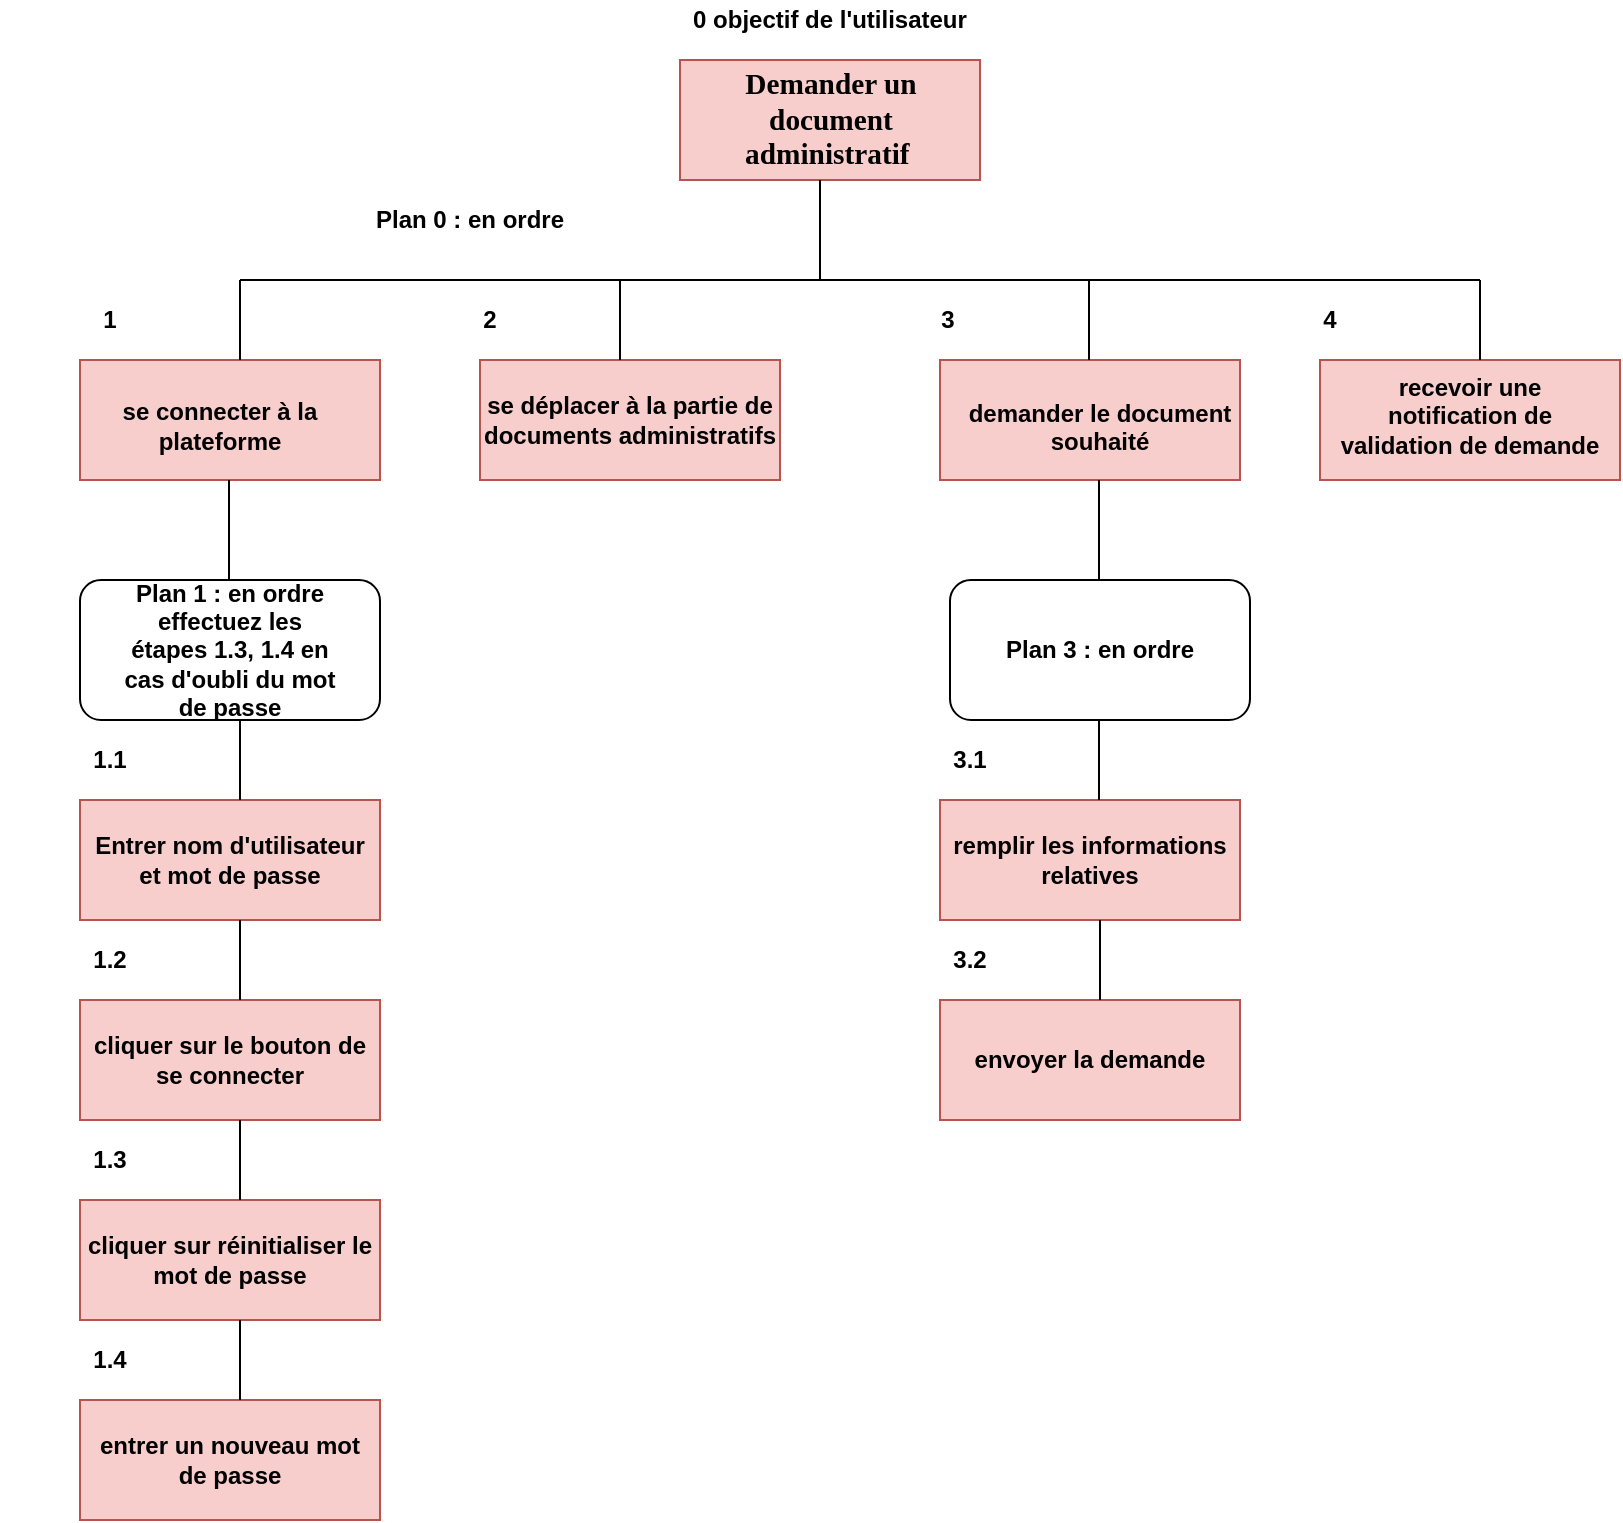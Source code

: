 <mxfile version="14.6.9" type="github" pages="2">
  <diagram id="2a0Xm6QUCXdnfK6bLUlx" name="Page-1">
    <mxGraphModel dx="1609" dy="380" grid="1" gridSize="10" guides="1" tooltips="1" connect="1" arrows="1" fold="1" page="1" pageScale="1" pageWidth="827" pageHeight="1169" math="0" shadow="0">
      <root>
        <mxCell id="0" />
        <mxCell id="1" parent="0" />
        <mxCell id="xPdku68dAkviryb7T9YK-1" value="" style="rounded=0;whiteSpace=wrap;html=1;fillColor=#f8cecc;strokeColor=#b85450;" vertex="1" parent="1">
          <mxGeometry x="40" y="80" width="150" height="60" as="geometry" />
        </mxCell>
        <mxCell id="xPdku68dAkviryb7T9YK-2" value="&lt;span style=&quot;font-size: 11.0pt ; font-family: &amp;#34;times new roman&amp;#34; , &amp;#34;serif&amp;#34;&quot;&gt;&lt;b&gt;Demander un document administratif&amp;nbsp;&lt;/b&gt;&lt;/span&gt;" style="text;html=1;strokeColor=none;fillColor=none;align=center;verticalAlign=middle;whiteSpace=wrap;rounded=0;" vertex="1" parent="1">
          <mxGeometry x="42.5" y="95" width="145" height="30" as="geometry" />
        </mxCell>
        <mxCell id="xPdku68dAkviryb7T9YK-3" value="" style="endArrow=none;html=1;" edge="1" parent="1">
          <mxGeometry width="50" height="50" relative="1" as="geometry">
            <mxPoint x="110" y="190" as="sourcePoint" />
            <mxPoint x="110" y="140" as="targetPoint" />
          </mxGeometry>
        </mxCell>
        <mxCell id="xPdku68dAkviryb7T9YK-4" value="" style="rounded=0;whiteSpace=wrap;html=1;fillColor=#f8cecc;strokeColor=#b85450;" vertex="1" parent="1">
          <mxGeometry x="-260" y="230" width="150" height="60" as="geometry" />
        </mxCell>
        <mxCell id="xPdku68dAkviryb7T9YK-5" value="" style="rounded=0;whiteSpace=wrap;html=1;fillColor=#f8cecc;strokeColor=#b85450;" vertex="1" parent="1">
          <mxGeometry x="-60" y="230" width="150" height="60" as="geometry" />
        </mxCell>
        <mxCell id="xPdku68dAkviryb7T9YK-6" value="" style="rounded=0;whiteSpace=wrap;html=1;fillColor=#f8cecc;strokeColor=#b85450;" vertex="1" parent="1">
          <mxGeometry x="170" y="230" width="150" height="60" as="geometry" />
        </mxCell>
        <mxCell id="xPdku68dAkviryb7T9YK-7" value="" style="rounded=0;whiteSpace=wrap;html=1;fillColor=#f8cecc;strokeColor=#b85450;" vertex="1" parent="1">
          <mxGeometry x="360" y="230" width="150" height="60" as="geometry" />
        </mxCell>
        <mxCell id="xPdku68dAkviryb7T9YK-8" value="" style="endArrow=none;html=1;" edge="1" parent="1">
          <mxGeometry width="50" height="50" relative="1" as="geometry">
            <mxPoint x="-180" y="190" as="sourcePoint" />
            <mxPoint x="110" y="190" as="targetPoint" />
          </mxGeometry>
        </mxCell>
        <mxCell id="xPdku68dAkviryb7T9YK-9" value="" style="endArrow=none;html=1;" edge="1" parent="1">
          <mxGeometry width="50" height="50" relative="1" as="geometry">
            <mxPoint x="-180" y="230" as="sourcePoint" />
            <mxPoint x="-180" y="190" as="targetPoint" />
          </mxGeometry>
        </mxCell>
        <mxCell id="xPdku68dAkviryb7T9YK-10" value="" style="endArrow=none;html=1;" edge="1" parent="1">
          <mxGeometry width="50" height="50" relative="1" as="geometry">
            <mxPoint x="10" y="230" as="sourcePoint" />
            <mxPoint x="10" y="190" as="targetPoint" />
          </mxGeometry>
        </mxCell>
        <mxCell id="xPdku68dAkviryb7T9YK-11" value="" style="endArrow=none;html=1;" edge="1" parent="1">
          <mxGeometry width="50" height="50" relative="1" as="geometry">
            <mxPoint x="100" y="190" as="sourcePoint" />
            <mxPoint x="440" y="190" as="targetPoint" />
          </mxGeometry>
        </mxCell>
        <mxCell id="xPdku68dAkviryb7T9YK-12" value="" style="endArrow=none;html=1;" edge="1" parent="1">
          <mxGeometry width="50" height="50" relative="1" as="geometry">
            <mxPoint x="244.5" y="230" as="sourcePoint" />
            <mxPoint x="244.5" y="190" as="targetPoint" />
          </mxGeometry>
        </mxCell>
        <mxCell id="xPdku68dAkviryb7T9YK-13" value="" style="endArrow=none;html=1;" edge="1" parent="1">
          <mxGeometry width="50" height="50" relative="1" as="geometry">
            <mxPoint x="440" y="230" as="sourcePoint" />
            <mxPoint x="440" y="190" as="targetPoint" />
          </mxGeometry>
        </mxCell>
        <mxCell id="xPdku68dAkviryb7T9YK-14" value="&lt;b&gt;se connecter à la plateforme&lt;/b&gt;" style="text;html=1;strokeColor=none;fillColor=none;align=center;verticalAlign=middle;whiteSpace=wrap;rounded=0;" vertex="1" parent="1">
          <mxGeometry x="-270" y="245" width="160" height="35" as="geometry" />
        </mxCell>
        <mxCell id="xPdku68dAkviryb7T9YK-15" value="&lt;b&gt;Plan 0 : en ordre&lt;/b&gt;" style="text;html=1;strokeColor=none;fillColor=none;align=center;verticalAlign=middle;whiteSpace=wrap;rounded=0;" vertex="1" parent="1">
          <mxGeometry x="-120" y="150" width="110" height="20" as="geometry" />
        </mxCell>
        <mxCell id="xPdku68dAkviryb7T9YK-16" value="&lt;b&gt;0&amp;nbsp;objectif de l&#39;utilisateur&lt;/b&gt;" style="text;html=1;strokeColor=none;fillColor=none;align=center;verticalAlign=middle;whiteSpace=wrap;rounded=0;" vertex="1" parent="1">
          <mxGeometry x="40" y="50" width="150" height="20" as="geometry" />
        </mxCell>
        <mxCell id="xPdku68dAkviryb7T9YK-18" value="" style="rounded=1;whiteSpace=wrap;html=1;" vertex="1" parent="1">
          <mxGeometry x="-260" y="340" width="150" height="70" as="geometry" />
        </mxCell>
        <mxCell id="xPdku68dAkviryb7T9YK-19" value="&lt;b&gt;Plan 1 : en ordre&lt;br&gt;effectuez les étapes 1.3, 1.4 en cas d&#39;oubli du mot de passe&lt;/b&gt;" style="text;html=1;strokeColor=none;fillColor=none;align=center;verticalAlign=middle;whiteSpace=wrap;rounded=0;" vertex="1" parent="1">
          <mxGeometry x="-240" y="350" width="110" height="50" as="geometry" />
        </mxCell>
        <mxCell id="xPdku68dAkviryb7T9YK-20" value="" style="endArrow=none;html=1;" edge="1" parent="1">
          <mxGeometry width="50" height="50" relative="1" as="geometry">
            <mxPoint x="-185.5" y="340" as="sourcePoint" />
            <mxPoint x="-185.5" y="290" as="targetPoint" />
          </mxGeometry>
        </mxCell>
        <mxCell id="xPdku68dAkviryb7T9YK-21" value="&lt;b&gt;1&lt;/b&gt;" style="text;html=1;strokeColor=none;fillColor=none;align=center;verticalAlign=middle;whiteSpace=wrap;rounded=0;" vertex="1" parent="1">
          <mxGeometry x="-300" y="200" width="110" height="20" as="geometry" />
        </mxCell>
        <mxCell id="xPdku68dAkviryb7T9YK-23" value="&lt;b&gt;2&lt;/b&gt;" style="text;html=1;strokeColor=none;fillColor=none;align=center;verticalAlign=middle;whiteSpace=wrap;rounded=0;" vertex="1" parent="1">
          <mxGeometry x="-110" y="200" width="110" height="20" as="geometry" />
        </mxCell>
        <mxCell id="xPdku68dAkviryb7T9YK-24" value="&lt;b&gt;3&lt;/b&gt;" style="text;html=1;strokeColor=none;fillColor=none;align=center;verticalAlign=middle;whiteSpace=wrap;rounded=0;" vertex="1" parent="1">
          <mxGeometry x="119" y="200" width="110" height="20" as="geometry" />
        </mxCell>
        <mxCell id="xPdku68dAkviryb7T9YK-25" value="&lt;b&gt;4&lt;/b&gt;" style="text;html=1;strokeColor=none;fillColor=none;align=center;verticalAlign=middle;whiteSpace=wrap;rounded=0;" vertex="1" parent="1">
          <mxGeometry x="310" y="200" width="110" height="20" as="geometry" />
        </mxCell>
        <mxCell id="xPdku68dAkviryb7T9YK-26" value="&lt;b&gt;se déplacer à la partie de documents administratifs&lt;/b&gt;" style="text;html=1;strokeColor=none;fillColor=none;align=center;verticalAlign=middle;whiteSpace=wrap;rounded=0;" vertex="1" parent="1">
          <mxGeometry x="-65" y="241.25" width="160" height="37.5" as="geometry" />
        </mxCell>
        <mxCell id="xPdku68dAkviryb7T9YK-27" value="&lt;b&gt;demander le document souhaité&lt;/b&gt;" style="text;whiteSpace=wrap;html=1;align=center;" vertex="1" parent="1">
          <mxGeometry x="180" y="242.5" width="140" height="35" as="geometry" />
        </mxCell>
        <mxCell id="xPdku68dAkviryb7T9YK-28" value="" style="rounded=1;whiteSpace=wrap;html=1;" vertex="1" parent="1">
          <mxGeometry x="175" y="340" width="150" height="70" as="geometry" />
        </mxCell>
        <mxCell id="xPdku68dAkviryb7T9YK-29" value="&lt;b&gt;Plan 3 : en ordre&lt;br&gt;&lt;/b&gt;" style="text;html=1;strokeColor=none;fillColor=none;align=center;verticalAlign=middle;whiteSpace=wrap;rounded=0;" vertex="1" parent="1">
          <mxGeometry x="195" y="350" width="110" height="50" as="geometry" />
        </mxCell>
        <mxCell id="xPdku68dAkviryb7T9YK-30" value="" style="endArrow=none;html=1;" edge="1" parent="1">
          <mxGeometry width="50" height="50" relative="1" as="geometry">
            <mxPoint x="249.5" y="340" as="sourcePoint" />
            <mxPoint x="249.5" y="290" as="targetPoint" />
          </mxGeometry>
        </mxCell>
        <mxCell id="xPdku68dAkviryb7T9YK-31" value="&lt;b&gt;recevoir une notification de validation de demande&lt;/b&gt;" style="text;whiteSpace=wrap;html=1;align=center;" vertex="1" parent="1">
          <mxGeometry x="365" y="230" width="140" height="35" as="geometry" />
        </mxCell>
        <mxCell id="xPdku68dAkviryb7T9YK-39" value="" style="rounded=0;whiteSpace=wrap;html=1;fillColor=#f8cecc;strokeColor=#b85450;" vertex="1" parent="1">
          <mxGeometry x="-260" y="450" width="150" height="60" as="geometry" />
        </mxCell>
        <mxCell id="xPdku68dAkviryb7T9YK-40" value="" style="endArrow=none;html=1;" edge="1" parent="1">
          <mxGeometry width="50" height="50" relative="1" as="geometry">
            <mxPoint x="-180" y="450" as="sourcePoint" />
            <mxPoint x="-180" y="410" as="targetPoint" />
          </mxGeometry>
        </mxCell>
        <mxCell id="xPdku68dAkviryb7T9YK-41" value="&lt;b&gt;Entrer nom d&#39;utilisateur et mot de passe&lt;/b&gt;" style="text;html=1;strokeColor=none;fillColor=none;align=center;verticalAlign=middle;whiteSpace=wrap;rounded=0;" vertex="1" parent="1">
          <mxGeometry x="-260" y="460" width="150" height="40" as="geometry" />
        </mxCell>
        <mxCell id="xPdku68dAkviryb7T9YK-42" value="&lt;b&gt;1.1&lt;/b&gt;" style="text;html=1;strokeColor=none;fillColor=none;align=center;verticalAlign=middle;whiteSpace=wrap;rounded=0;" vertex="1" parent="1">
          <mxGeometry x="-300" y="420" width="110" height="20" as="geometry" />
        </mxCell>
        <mxCell id="xPdku68dAkviryb7T9YK-43" value="" style="rounded=0;whiteSpace=wrap;html=1;fillColor=#f8cecc;strokeColor=#b85450;" vertex="1" parent="1">
          <mxGeometry x="-260" y="550" width="150" height="60" as="geometry" />
        </mxCell>
        <mxCell id="xPdku68dAkviryb7T9YK-44" value="" style="endArrow=none;html=1;" edge="1" parent="1">
          <mxGeometry width="50" height="50" relative="1" as="geometry">
            <mxPoint x="-180" y="550" as="sourcePoint" />
            <mxPoint x="-180" y="510" as="targetPoint" />
          </mxGeometry>
        </mxCell>
        <mxCell id="xPdku68dAkviryb7T9YK-45" value="&lt;b&gt;cliquer sur le bouton de se connecter&lt;/b&gt;" style="text;html=1;strokeColor=none;fillColor=none;align=center;verticalAlign=middle;whiteSpace=wrap;rounded=0;" vertex="1" parent="1">
          <mxGeometry x="-255" y="562.5" width="140" height="35" as="geometry" />
        </mxCell>
        <mxCell id="xPdku68dAkviryb7T9YK-46" value="&lt;b&gt;1.2&lt;/b&gt;" style="text;html=1;strokeColor=none;fillColor=none;align=center;verticalAlign=middle;whiteSpace=wrap;rounded=0;" vertex="1" parent="1">
          <mxGeometry x="-300" y="520" width="110" height="20" as="geometry" />
        </mxCell>
        <mxCell id="xPdku68dAkviryb7T9YK-47" value="" style="rounded=0;whiteSpace=wrap;html=1;fillColor=#f8cecc;strokeColor=#b85450;" vertex="1" parent="1">
          <mxGeometry x="-260" y="650" width="150" height="60" as="geometry" />
        </mxCell>
        <mxCell id="xPdku68dAkviryb7T9YK-48" value="&lt;b&gt;cliquer sur réinitialiser le mot de passe&lt;/b&gt;" style="text;html=1;strokeColor=none;fillColor=none;align=center;verticalAlign=middle;whiteSpace=wrap;rounded=0;" vertex="1" parent="1">
          <mxGeometry x="-260" y="660" width="150" height="40" as="geometry" />
        </mxCell>
        <mxCell id="xPdku68dAkviryb7T9YK-49" value="&lt;b&gt;1.3&lt;/b&gt;" style="text;html=1;strokeColor=none;fillColor=none;align=center;verticalAlign=middle;whiteSpace=wrap;rounded=0;" vertex="1" parent="1">
          <mxGeometry x="-300" y="620" width="110" height="20" as="geometry" />
        </mxCell>
        <mxCell id="xPdku68dAkviryb7T9YK-50" value="" style="rounded=0;whiteSpace=wrap;html=1;fillColor=#f8cecc;strokeColor=#b85450;" vertex="1" parent="1">
          <mxGeometry x="-260" y="750" width="150" height="60" as="geometry" />
        </mxCell>
        <mxCell id="xPdku68dAkviryb7T9YK-51" value="" style="endArrow=none;html=1;" edge="1" parent="1">
          <mxGeometry width="50" height="50" relative="1" as="geometry">
            <mxPoint x="-180" y="750" as="sourcePoint" />
            <mxPoint x="-180" y="710" as="targetPoint" />
          </mxGeometry>
        </mxCell>
        <mxCell id="xPdku68dAkviryb7T9YK-52" value="&lt;b&gt;entrer un nouveau mot de passe&lt;/b&gt;" style="text;html=1;strokeColor=none;fillColor=none;align=center;verticalAlign=middle;whiteSpace=wrap;rounded=0;" vertex="1" parent="1">
          <mxGeometry x="-255" y="762.5" width="140" height="35" as="geometry" />
        </mxCell>
        <mxCell id="xPdku68dAkviryb7T9YK-53" value="&lt;b&gt;1.4&lt;/b&gt;" style="text;html=1;strokeColor=none;fillColor=none;align=center;verticalAlign=middle;whiteSpace=wrap;rounded=0;" vertex="1" parent="1">
          <mxGeometry x="-300" y="720" width="110" height="20" as="geometry" />
        </mxCell>
        <mxCell id="xPdku68dAkviryb7T9YK-54" value="" style="endArrow=none;html=1;" edge="1" parent="1">
          <mxGeometry width="50" height="50" relative="1" as="geometry">
            <mxPoint x="-180" y="650" as="sourcePoint" />
            <mxPoint x="-180" y="610" as="targetPoint" />
          </mxGeometry>
        </mxCell>
        <mxCell id="xPdku68dAkviryb7T9YK-55" value="" style="rounded=0;whiteSpace=wrap;html=1;fillColor=#f8cecc;strokeColor=#b85450;" vertex="1" parent="1">
          <mxGeometry x="170" y="450" width="150" height="60" as="geometry" />
        </mxCell>
        <mxCell id="xPdku68dAkviryb7T9YK-56" value="&lt;b&gt;remplir les informations relatives&lt;/b&gt;" style="text;html=1;strokeColor=none;fillColor=none;align=center;verticalAlign=middle;whiteSpace=wrap;rounded=0;" vertex="1" parent="1">
          <mxGeometry x="170" y="460" width="150" height="40" as="geometry" />
        </mxCell>
        <mxCell id="xPdku68dAkviryb7T9YK-57" value="" style="rounded=0;whiteSpace=wrap;html=1;fillColor=#f8cecc;strokeColor=#b85450;" vertex="1" parent="1">
          <mxGeometry x="170" y="550" width="150" height="60" as="geometry" />
        </mxCell>
        <mxCell id="xPdku68dAkviryb7T9YK-58" value="" style="endArrow=none;html=1;" edge="1" parent="1">
          <mxGeometry width="50" height="50" relative="1" as="geometry">
            <mxPoint x="250" y="550" as="sourcePoint" />
            <mxPoint x="250" y="510" as="targetPoint" />
          </mxGeometry>
        </mxCell>
        <mxCell id="xPdku68dAkviryb7T9YK-59" value="&lt;b&gt;envoyer la demande&lt;/b&gt;" style="text;html=1;strokeColor=none;fillColor=none;align=center;verticalAlign=middle;whiteSpace=wrap;rounded=0;" vertex="1" parent="1">
          <mxGeometry x="175" y="562.5" width="140" height="35" as="geometry" />
        </mxCell>
        <mxCell id="xPdku68dAkviryb7T9YK-60" value="&lt;b&gt;3.2&lt;/b&gt;" style="text;html=1;strokeColor=none;fillColor=none;align=center;verticalAlign=middle;whiteSpace=wrap;rounded=0;" vertex="1" parent="1">
          <mxGeometry x="130" y="520" width="110" height="20" as="geometry" />
        </mxCell>
        <mxCell id="xPdku68dAkviryb7T9YK-65" value="&lt;b&gt;3.1&lt;/b&gt;" style="text;html=1;strokeColor=none;fillColor=none;align=center;verticalAlign=middle;whiteSpace=wrap;rounded=0;" vertex="1" parent="1">
          <mxGeometry x="130" y="420" width="110" height="20" as="geometry" />
        </mxCell>
        <mxCell id="xPdku68dAkviryb7T9YK-68" value="" style="endArrow=none;html=1;" edge="1" parent="1">
          <mxGeometry width="50" height="50" relative="1" as="geometry">
            <mxPoint x="249.5" y="450" as="sourcePoint" />
            <mxPoint x="249.5" y="410" as="targetPoint" />
          </mxGeometry>
        </mxCell>
      </root>
    </mxGraphModel>
  </diagram>
  <diagram id="lY4wZQakNNyy8nxOntQe" name="Page-2">
    <mxGraphModel dx="1609" dy="380" grid="1" gridSize="10" guides="1" tooltips="1" connect="1" arrows="1" fold="1" page="1" pageScale="1" pageWidth="827" pageHeight="1169" math="0" shadow="0">
      <root>
        <mxCell id="ILAx3u4l2uJeqswtV3yN-0" />
        <mxCell id="ILAx3u4l2uJeqswtV3yN-1" parent="ILAx3u4l2uJeqswtV3yN-0" />
        <mxCell id="c0lElp8pAVdxTKCRC9Uf-0" value="" style="rounded=0;whiteSpace=wrap;html=1;fillColor=#f8cecc;strokeColor=#b85450;" vertex="1" parent="ILAx3u4l2uJeqswtV3yN-1">
          <mxGeometry x="40" y="70" width="160" height="80" as="geometry" />
        </mxCell>
        <mxCell id="c0lElp8pAVdxTKCRC9Uf-1" value="&lt;font face=&quot;times new roman, serif&quot;&gt;&lt;span style=&quot;font-size: 14.667px&quot;&gt;&lt;b&gt;consulter les actualités et les événements relatifs au cursus universitaire.&lt;/b&gt;&lt;/span&gt;&lt;/font&gt;" style="text;html=1;strokeColor=none;fillColor=none;align=center;verticalAlign=middle;whiteSpace=wrap;rounded=0;" vertex="1" parent="ILAx3u4l2uJeqswtV3yN-1">
          <mxGeometry x="42.5" y="95" width="145" height="30" as="geometry" />
        </mxCell>
        <mxCell id="c0lElp8pAVdxTKCRC9Uf-2" value="" style="endArrow=none;html=1;" edge="1" parent="ILAx3u4l2uJeqswtV3yN-1">
          <mxGeometry width="50" height="50" relative="1" as="geometry">
            <mxPoint x="119" y="190" as="sourcePoint" />
            <mxPoint x="119" y="150" as="targetPoint" />
          </mxGeometry>
        </mxCell>
        <mxCell id="c0lElp8pAVdxTKCRC9Uf-3" value="" style="rounded=0;whiteSpace=wrap;html=1;fillColor=#f8cecc;strokeColor=#b85450;" vertex="1" parent="ILAx3u4l2uJeqswtV3yN-1">
          <mxGeometry x="-150" y="230" width="150" height="60" as="geometry" />
        </mxCell>
        <mxCell id="c0lElp8pAVdxTKCRC9Uf-7" value="" style="endArrow=none;html=1;" edge="1" parent="ILAx3u4l2uJeqswtV3yN-1">
          <mxGeometry width="50" height="50" relative="1" as="geometry">
            <mxPoint x="-70" y="190" as="sourcePoint" />
            <mxPoint x="110" y="190" as="targetPoint" />
          </mxGeometry>
        </mxCell>
        <mxCell id="c0lElp8pAVdxTKCRC9Uf-8" value="" style="endArrow=none;html=1;" edge="1" parent="ILAx3u4l2uJeqswtV3yN-1">
          <mxGeometry width="50" height="50" relative="1" as="geometry">
            <mxPoint x="-70" y="230" as="sourcePoint" />
            <mxPoint x="-70" y="190" as="targetPoint" />
          </mxGeometry>
        </mxCell>
        <mxCell id="c0lElp8pAVdxTKCRC9Uf-10" value="" style="endArrow=none;html=1;" edge="1" parent="ILAx3u4l2uJeqswtV3yN-1">
          <mxGeometry width="50" height="50" relative="1" as="geometry">
            <mxPoint x="100" y="190" as="sourcePoint" />
            <mxPoint x="350" y="190" as="targetPoint" />
          </mxGeometry>
        </mxCell>
        <mxCell id="c0lElp8pAVdxTKCRC9Uf-13" value="&lt;b&gt;se connecter à la plateforme&lt;/b&gt;" style="text;html=1;strokeColor=none;fillColor=none;align=center;verticalAlign=middle;whiteSpace=wrap;rounded=0;" vertex="1" parent="ILAx3u4l2uJeqswtV3yN-1">
          <mxGeometry x="-160" y="245" width="160" height="35" as="geometry" />
        </mxCell>
        <mxCell id="c0lElp8pAVdxTKCRC9Uf-14" value="&lt;b&gt;Plan 0 : en ordre&lt;/b&gt;" style="text;html=1;strokeColor=none;fillColor=none;align=center;verticalAlign=middle;whiteSpace=wrap;rounded=0;" vertex="1" parent="ILAx3u4l2uJeqswtV3yN-1">
          <mxGeometry x="-80" y="150" width="110" height="20" as="geometry" />
        </mxCell>
        <mxCell id="c0lElp8pAVdxTKCRC9Uf-15" value="&lt;b&gt;0&amp;nbsp;objectif de l&#39;utilisateur&lt;/b&gt;" style="text;html=1;strokeColor=none;fillColor=none;align=center;verticalAlign=middle;whiteSpace=wrap;rounded=0;" vertex="1" parent="ILAx3u4l2uJeqswtV3yN-1">
          <mxGeometry x="40" y="50" width="150" height="20" as="geometry" />
        </mxCell>
        <mxCell id="c0lElp8pAVdxTKCRC9Uf-19" value="&lt;b&gt;1&lt;/b&gt;" style="text;html=1;strokeColor=none;fillColor=none;align=center;verticalAlign=middle;whiteSpace=wrap;rounded=0;" vertex="1" parent="ILAx3u4l2uJeqswtV3yN-1">
          <mxGeometry x="-190" y="200" width="110" height="20" as="geometry" />
        </mxCell>
        <mxCell id="c0lElp8pAVdxTKCRC9Uf-54" value="" style="rounded=0;whiteSpace=wrap;html=1;fillColor=#f8cecc;strokeColor=#b85450;" vertex="1" parent="ILAx3u4l2uJeqswtV3yN-1">
          <mxGeometry x="270" y="230" width="150" height="60" as="geometry" />
        </mxCell>
        <mxCell id="c0lElp8pAVdxTKCRC9Uf-55" value="" style="endArrow=none;html=1;" edge="1" parent="ILAx3u4l2uJeqswtV3yN-1">
          <mxGeometry width="50" height="50" relative="1" as="geometry">
            <mxPoint x="350" y="230" as="sourcePoint" />
            <mxPoint x="350" y="190" as="targetPoint" />
          </mxGeometry>
        </mxCell>
        <mxCell id="c0lElp8pAVdxTKCRC9Uf-56" value="&lt;b&gt;voir la listes des actualités&lt;/b&gt;&lt;br&gt;&lt;b&gt;&amp;nbsp;&lt;/b&gt;" style="text;html=1;strokeColor=none;fillColor=none;align=center;verticalAlign=middle;whiteSpace=wrap;rounded=0;" vertex="1" parent="ILAx3u4l2uJeqswtV3yN-1">
          <mxGeometry x="280" y="245" width="130" height="35" as="geometry" />
        </mxCell>
        <mxCell id="c0lElp8pAVdxTKCRC9Uf-57" value="&lt;b&gt;2&lt;br&gt;&lt;/b&gt;" style="text;html=1;strokeColor=none;fillColor=none;align=center;verticalAlign=middle;whiteSpace=wrap;rounded=0;" vertex="1" parent="ILAx3u4l2uJeqswtV3yN-1">
          <mxGeometry x="230" y="210" width="110" height="20" as="geometry" />
        </mxCell>
      </root>
    </mxGraphModel>
  </diagram>
</mxfile>
